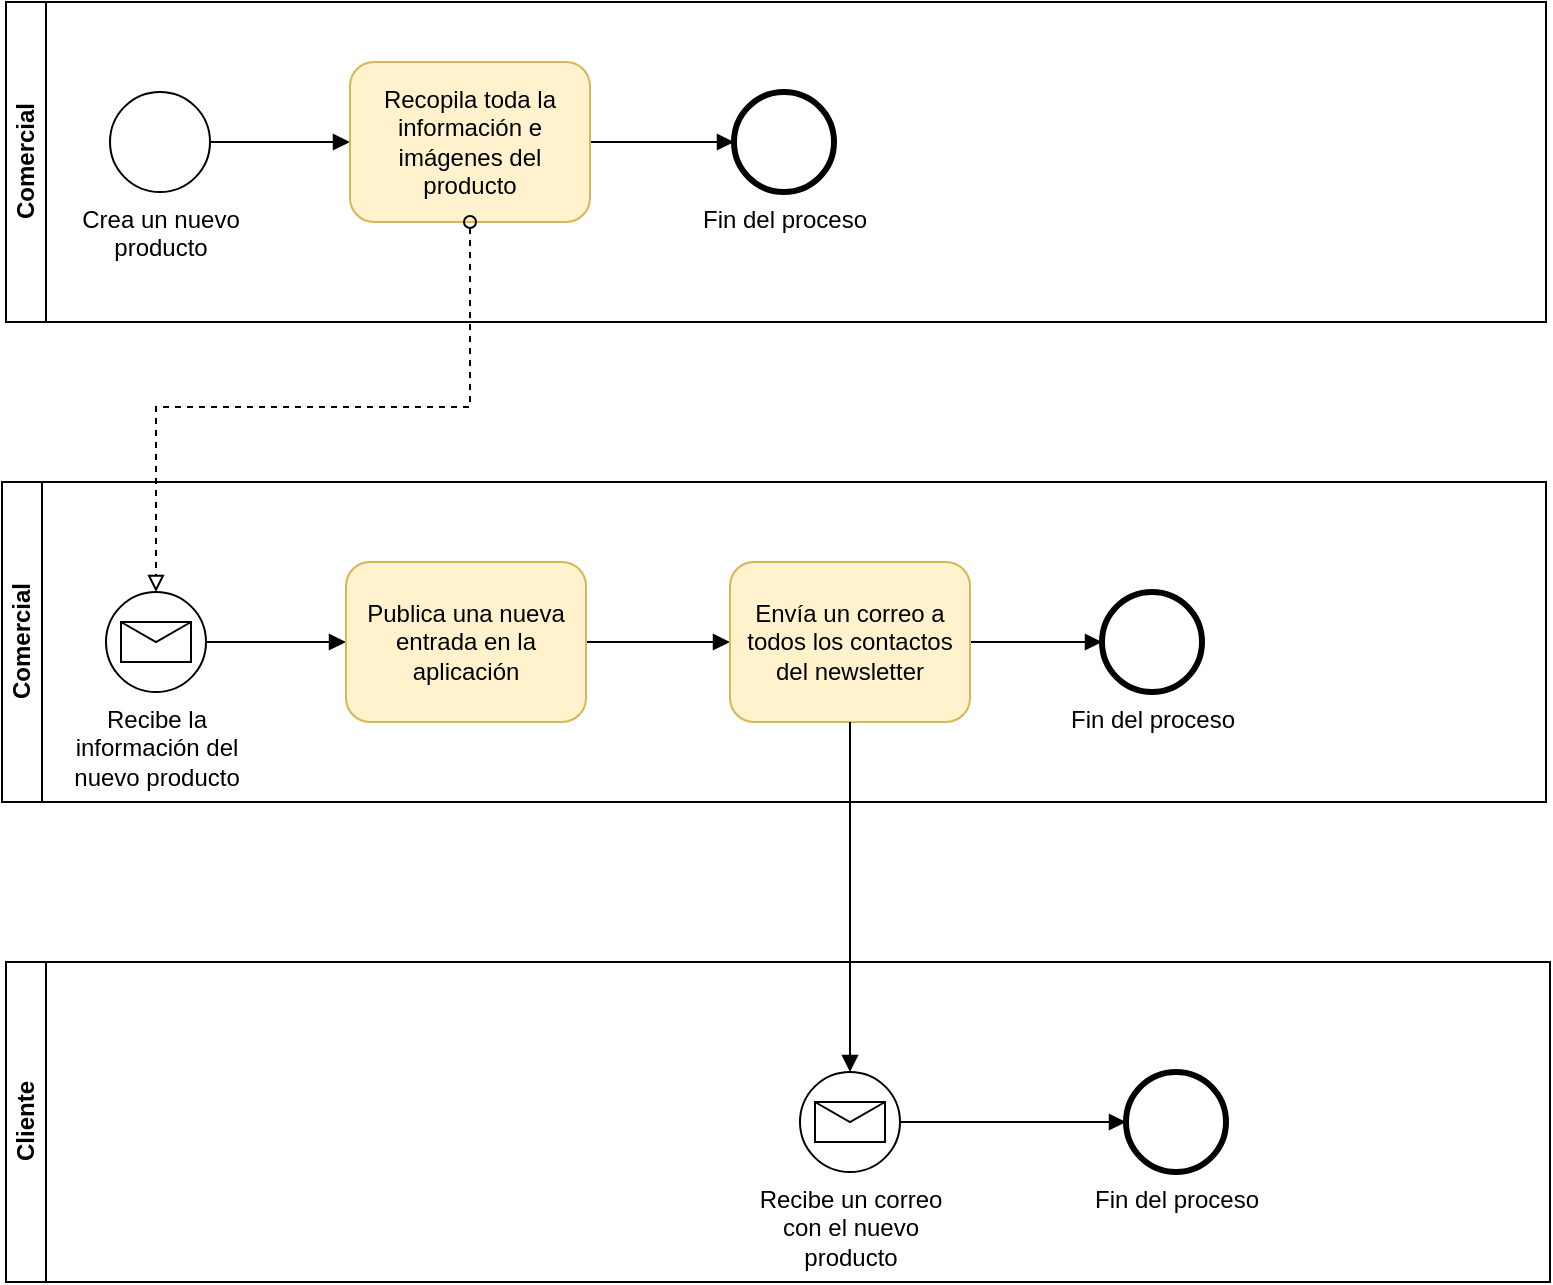 <mxfile version="13.9.2" type="device"><diagram id="prtHgNgQTEPvFCAcTncT" name="Page-1"><mxGraphModel dx="657" dy="1131" grid="1" gridSize="10" guides="1" tooltips="1" connect="1" arrows="1" fold="1" page="1" pageScale="1" pageWidth="827" pageHeight="1169" math="0" shadow="0"><root><mxCell id="0"/><mxCell id="1" parent="0"/><mxCell id="sQITMR_tjV4eSfTrfFEg-1" value="Comercial" style="swimlane;html=1;horizontal=0;startSize=20;" vertex="1" parent="1"><mxGeometry x="40" y="40" width="770" height="160" as="geometry"/></mxCell><mxCell id="sQITMR_tjV4eSfTrfFEg-5" style="edgeStyle=orthogonalEdgeStyle;rounded=0;orthogonalLoop=1;jettySize=auto;html=1;exitX=1;exitY=0.5;exitDx=0;exitDy=0;entryX=0;entryY=0.5;entryDx=0;entryDy=0;endArrow=block;endFill=1;" edge="1" parent="sQITMR_tjV4eSfTrfFEg-1" source="sQITMR_tjV4eSfTrfFEg-2" target="sQITMR_tjV4eSfTrfFEg-4"><mxGeometry relative="1" as="geometry"/></mxCell><mxCell id="sQITMR_tjV4eSfTrfFEg-2" value="Crea un nuevo&lt;br&gt;producto" style="shape=mxgraph.bpmn.shape;html=1;verticalLabelPosition=bottom;labelBackgroundColor=#ffffff;verticalAlign=top;align=center;perimeter=ellipsePerimeter;outlineConnect=0;outline=standard;symbol=general;" vertex="1" parent="sQITMR_tjV4eSfTrfFEg-1"><mxGeometry x="52" y="45" width="50" height="50" as="geometry"/></mxCell><mxCell id="sQITMR_tjV4eSfTrfFEg-7" style="edgeStyle=orthogonalEdgeStyle;rounded=0;orthogonalLoop=1;jettySize=auto;html=1;exitX=1;exitY=0.5;exitDx=0;exitDy=0;entryX=0;entryY=0.5;entryDx=0;entryDy=0;endArrow=block;endFill=1;" edge="1" parent="sQITMR_tjV4eSfTrfFEg-1" source="sQITMR_tjV4eSfTrfFEg-4" target="sQITMR_tjV4eSfTrfFEg-6"><mxGeometry relative="1" as="geometry"/></mxCell><mxCell id="sQITMR_tjV4eSfTrfFEg-4" value="Recopila toda la información e imágenes del producto" style="shape=ext;rounded=1;html=1;whiteSpace=wrap;fillColor=#fff2cc;strokeColor=#d6b656;" vertex="1" parent="sQITMR_tjV4eSfTrfFEg-1"><mxGeometry x="172" y="30" width="120" height="80" as="geometry"/></mxCell><mxCell id="sQITMR_tjV4eSfTrfFEg-6" value="Fin del proceso" style="shape=mxgraph.bpmn.shape;html=1;verticalLabelPosition=bottom;labelBackgroundColor=#ffffff;verticalAlign=top;align=center;perimeter=ellipsePerimeter;outlineConnect=0;outline=end;symbol=general;" vertex="1" parent="sQITMR_tjV4eSfTrfFEg-1"><mxGeometry x="364" y="45" width="50" height="50" as="geometry"/></mxCell><mxCell id="sQITMR_tjV4eSfTrfFEg-8" value="Comercial" style="swimlane;html=1;horizontal=0;startSize=20;" vertex="1" parent="1"><mxGeometry x="38" y="280" width="772" height="160" as="geometry"/></mxCell><mxCell id="sQITMR_tjV4eSfTrfFEg-12" style="edgeStyle=orthogonalEdgeStyle;rounded=0;orthogonalLoop=1;jettySize=auto;html=1;exitX=1;exitY=0.5;exitDx=0;exitDy=0;entryX=0;entryY=0.5;entryDx=0;entryDy=0;startArrow=none;startFill=0;endArrow=block;endFill=1;strokeWidth=1;" edge="1" parent="sQITMR_tjV4eSfTrfFEg-8" source="sQITMR_tjV4eSfTrfFEg-9" target="sQITMR_tjV4eSfTrfFEg-11"><mxGeometry relative="1" as="geometry"/></mxCell><mxCell id="sQITMR_tjV4eSfTrfFEg-9" value="Recibe la&lt;br&gt;información del&lt;br&gt;nuevo producto" style="shape=mxgraph.bpmn.shape;html=1;verticalLabelPosition=bottom;labelBackgroundColor=#ffffff;verticalAlign=top;align=center;perimeter=ellipsePerimeter;outlineConnect=0;outline=standard;symbol=message;" vertex="1" parent="sQITMR_tjV4eSfTrfFEg-8"><mxGeometry x="52" y="55" width="50" height="50" as="geometry"/></mxCell><mxCell id="sQITMR_tjV4eSfTrfFEg-14" style="edgeStyle=orthogonalEdgeStyle;rounded=0;orthogonalLoop=1;jettySize=auto;html=1;exitX=1;exitY=0.5;exitDx=0;exitDy=0;startArrow=none;startFill=0;endArrow=block;endFill=1;strokeWidth=1;" edge="1" parent="sQITMR_tjV4eSfTrfFEg-8" source="sQITMR_tjV4eSfTrfFEg-11" target="sQITMR_tjV4eSfTrfFEg-13"><mxGeometry relative="1" as="geometry"/></mxCell><mxCell id="sQITMR_tjV4eSfTrfFEg-11" value="Publica una nueva entrada en la aplicación" style="shape=ext;rounded=1;html=1;whiteSpace=wrap;fillColor=#fff2cc;strokeColor=#d6b656;" vertex="1" parent="sQITMR_tjV4eSfTrfFEg-8"><mxGeometry x="172" y="40" width="120" height="80" as="geometry"/></mxCell><mxCell id="sQITMR_tjV4eSfTrfFEg-16" style="edgeStyle=orthogonalEdgeStyle;rounded=0;orthogonalLoop=1;jettySize=auto;html=1;exitX=1;exitY=0.5;exitDx=0;exitDy=0;startArrow=none;startFill=0;endArrow=block;endFill=1;strokeWidth=1;" edge="1" parent="sQITMR_tjV4eSfTrfFEg-8" source="sQITMR_tjV4eSfTrfFEg-13" target="sQITMR_tjV4eSfTrfFEg-15"><mxGeometry relative="1" as="geometry"/></mxCell><mxCell id="sQITMR_tjV4eSfTrfFEg-13" value="Envía un correo a todos los contactos del newsletter" style="shape=ext;rounded=1;html=1;whiteSpace=wrap;fillColor=#fff2cc;strokeColor=#d6b656;" vertex="1" parent="sQITMR_tjV4eSfTrfFEg-8"><mxGeometry x="364" y="40" width="120" height="80" as="geometry"/></mxCell><mxCell id="sQITMR_tjV4eSfTrfFEg-15" value="Fin del proceso" style="shape=mxgraph.bpmn.shape;html=1;verticalLabelPosition=bottom;labelBackgroundColor=#ffffff;verticalAlign=top;align=center;perimeter=ellipsePerimeter;outlineConnect=0;outline=end;symbol=general;" vertex="1" parent="sQITMR_tjV4eSfTrfFEg-8"><mxGeometry x="550" y="55" width="50" height="50" as="geometry"/></mxCell><mxCell id="sQITMR_tjV4eSfTrfFEg-10" style="edgeStyle=orthogonalEdgeStyle;rounded=0;orthogonalLoop=1;jettySize=auto;html=1;exitX=0.5;exitY=1;exitDx=0;exitDy=0;dashed=1;startArrow=oval;startFill=0;strokeWidth=1;endArrow=block;endFill=0;" edge="1" parent="1" source="sQITMR_tjV4eSfTrfFEg-4" target="sQITMR_tjV4eSfTrfFEg-9"><mxGeometry relative="1" as="geometry"/></mxCell><mxCell id="sQITMR_tjV4eSfTrfFEg-17" value="Cliente" style="swimlane;html=1;horizontal=0;startSize=20;" vertex="1" parent="1"><mxGeometry x="40" y="520" width="772" height="160" as="geometry"/></mxCell><mxCell id="sQITMR_tjV4eSfTrfFEg-19" value="Recibe un correo&lt;br&gt;con el nuevo&lt;br&gt;producto" style="shape=mxgraph.bpmn.shape;html=1;verticalLabelPosition=bottom;labelBackgroundColor=#ffffff;verticalAlign=top;align=center;perimeter=ellipsePerimeter;outlineConnect=0;outline=standard;symbol=message;" vertex="1" parent="sQITMR_tjV4eSfTrfFEg-17"><mxGeometry x="397" y="55" width="50" height="50" as="geometry"/></mxCell><mxCell id="sQITMR_tjV4eSfTrfFEg-22" style="edgeStyle=orthogonalEdgeStyle;rounded=0;orthogonalLoop=1;jettySize=auto;html=1;exitX=1;exitY=0.5;exitDx=0;exitDy=0;startArrow=none;startFill=0;endArrow=block;endFill=1;strokeWidth=1;" edge="1" parent="sQITMR_tjV4eSfTrfFEg-17" source="sQITMR_tjV4eSfTrfFEg-19" target="sQITMR_tjV4eSfTrfFEg-24"><mxGeometry relative="1" as="geometry"><mxPoint x="484" y="80" as="sourcePoint"/></mxGeometry></mxCell><mxCell id="sQITMR_tjV4eSfTrfFEg-24" value="Fin del proceso" style="shape=mxgraph.bpmn.shape;html=1;verticalLabelPosition=bottom;labelBackgroundColor=#ffffff;verticalAlign=top;align=center;perimeter=ellipsePerimeter;outlineConnect=0;outline=end;symbol=general;" vertex="1" parent="sQITMR_tjV4eSfTrfFEg-17"><mxGeometry x="560" y="55" width="50" height="50" as="geometry"/></mxCell><mxCell id="sQITMR_tjV4eSfTrfFEg-25" style="edgeStyle=orthogonalEdgeStyle;rounded=0;orthogonalLoop=1;jettySize=auto;html=1;exitX=0.5;exitY=1;exitDx=0;exitDy=0;entryX=0.5;entryY=0;entryDx=0;entryDy=0;startArrow=none;startFill=0;endArrow=block;endFill=1;strokeWidth=1;" edge="1" parent="1" source="sQITMR_tjV4eSfTrfFEg-13" target="sQITMR_tjV4eSfTrfFEg-19"><mxGeometry relative="1" as="geometry"/></mxCell></root></mxGraphModel></diagram></mxfile>
